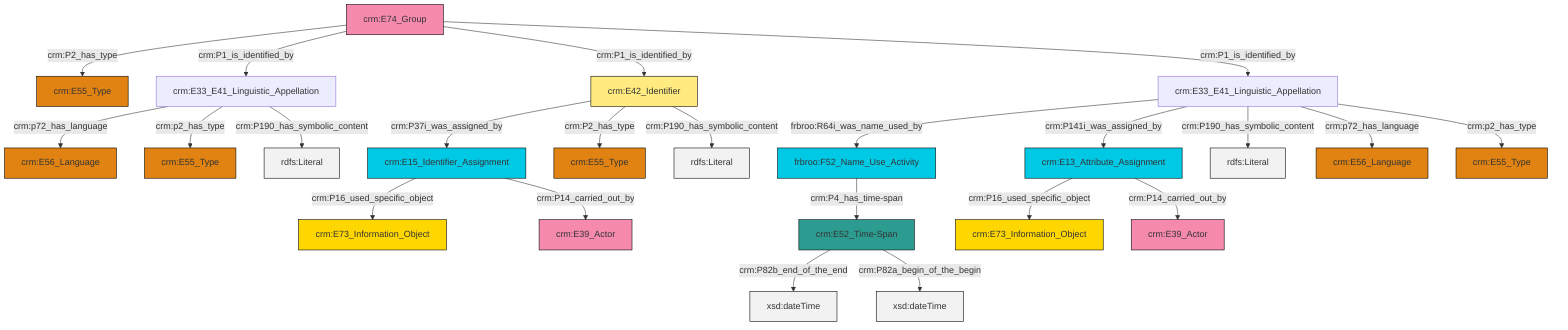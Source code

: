 graph TD
classDef Literal fill:#f2f2f2,stroke:#000000;
classDef CRM_Entity fill:#FFFFFF,stroke:#000000;
classDef Temporal_Entity fill:#00C9E6, stroke:#000000;
classDef Type fill:#E18312, stroke:#000000;
classDef Time-Span fill:#2C9C91, stroke:#000000;
classDef Appellation fill:#FFEB7F, stroke:#000000;
classDef Place fill:#008836, stroke:#000000;
classDef Persistent_Item fill:#B266B2, stroke:#000000;
classDef Conceptual_Object fill:#FFD700, stroke:#000000;
classDef Physical_Thing fill:#D2B48C, stroke:#000000;
classDef Actor fill:#f58aad, stroke:#000000;
classDef PC_Classes fill:#4ce600, stroke:#000000;
classDef Multi fill:#cccccc,stroke:#000000;

0["crm:E42_Identifier"]:::Appellation -->|crm:P37i_was_assigned_by| 1["crm:E15_Identifier_Assignment"]:::Temporal_Entity
8["crm:E33_E41_Linguistic_Appellation"]:::Default -->|frbroo:R64i_was_name_used_by| 9["frbroo:F52_Name_Use_Activity"]:::Temporal_Entity
10["crm:E33_E41_Linguistic_Appellation"]:::Default -->|crm:p72_has_language| 11["crm:E56_Language"]:::Type
9["frbroo:F52_Name_Use_Activity"]:::Temporal_Entity -->|crm:P4_has_time-span| 12["crm:E52_Time-Span"]:::Time-Span
6["crm:E74_Group"]:::Actor -->|crm:P2_has_type| 13["crm:E55_Type"]:::Type
12["crm:E52_Time-Span"]:::Time-Span -->|crm:P82b_end_of_the_end| 14[xsd:dateTime]:::Literal
12["crm:E52_Time-Span"]:::Time-Span -->|crm:P82a_begin_of_the_begin| 15[xsd:dateTime]:::Literal
1["crm:E15_Identifier_Assignment"]:::Temporal_Entity -->|crm:P16_used_specific_object| 2["crm:E73_Information_Object"]:::Conceptual_Object
4["crm:E13_Attribute_Assignment"]:::Temporal_Entity -->|crm:P16_used_specific_object| 18["crm:E73_Information_Object"]:::Conceptual_Object
6["crm:E74_Group"]:::Actor -->|crm:P1_is_identified_by| 10["crm:E33_E41_Linguistic_Appellation"]:::Default
0["crm:E42_Identifier"]:::Appellation -->|crm:P2_has_type| 22["crm:E55_Type"]:::Type
6["crm:E74_Group"]:::Actor -->|crm:P1_is_identified_by| 0["crm:E42_Identifier"]:::Appellation
8["crm:E33_E41_Linguistic_Appellation"]:::Default -->|crm:P141i_was_assigned_by| 4["crm:E13_Attribute_Assignment"]:::Temporal_Entity
6["crm:E74_Group"]:::Actor -->|crm:P1_is_identified_by| 8["crm:E33_E41_Linguistic_Appellation"]:::Default
8["crm:E33_E41_Linguistic_Appellation"]:::Default -->|crm:P190_has_symbolic_content| 25[rdfs:Literal]:::Literal
0["crm:E42_Identifier"]:::Appellation -->|crm:P190_has_symbolic_content| 33[rdfs:Literal]:::Literal
8["crm:E33_E41_Linguistic_Appellation"]:::Default -->|crm:p72_has_language| 26["crm:E56_Language"]:::Type
1["crm:E15_Identifier_Assignment"]:::Temporal_Entity -->|crm:P14_carried_out_by| 38["crm:E39_Actor"]:::Actor
10["crm:E33_E41_Linguistic_Appellation"]:::Default -->|crm:p2_has_type| 28["crm:E55_Type"]:::Type
8["crm:E33_E41_Linguistic_Appellation"]:::Default -->|crm:p2_has_type| 16["crm:E55_Type"]:::Type
10["crm:E33_E41_Linguistic_Appellation"]:::Default -->|crm:P190_has_symbolic_content| 41[rdfs:Literal]:::Literal
4["crm:E13_Attribute_Assignment"]:::Temporal_Entity -->|crm:P14_carried_out_by| 30["crm:E39_Actor"]:::Actor